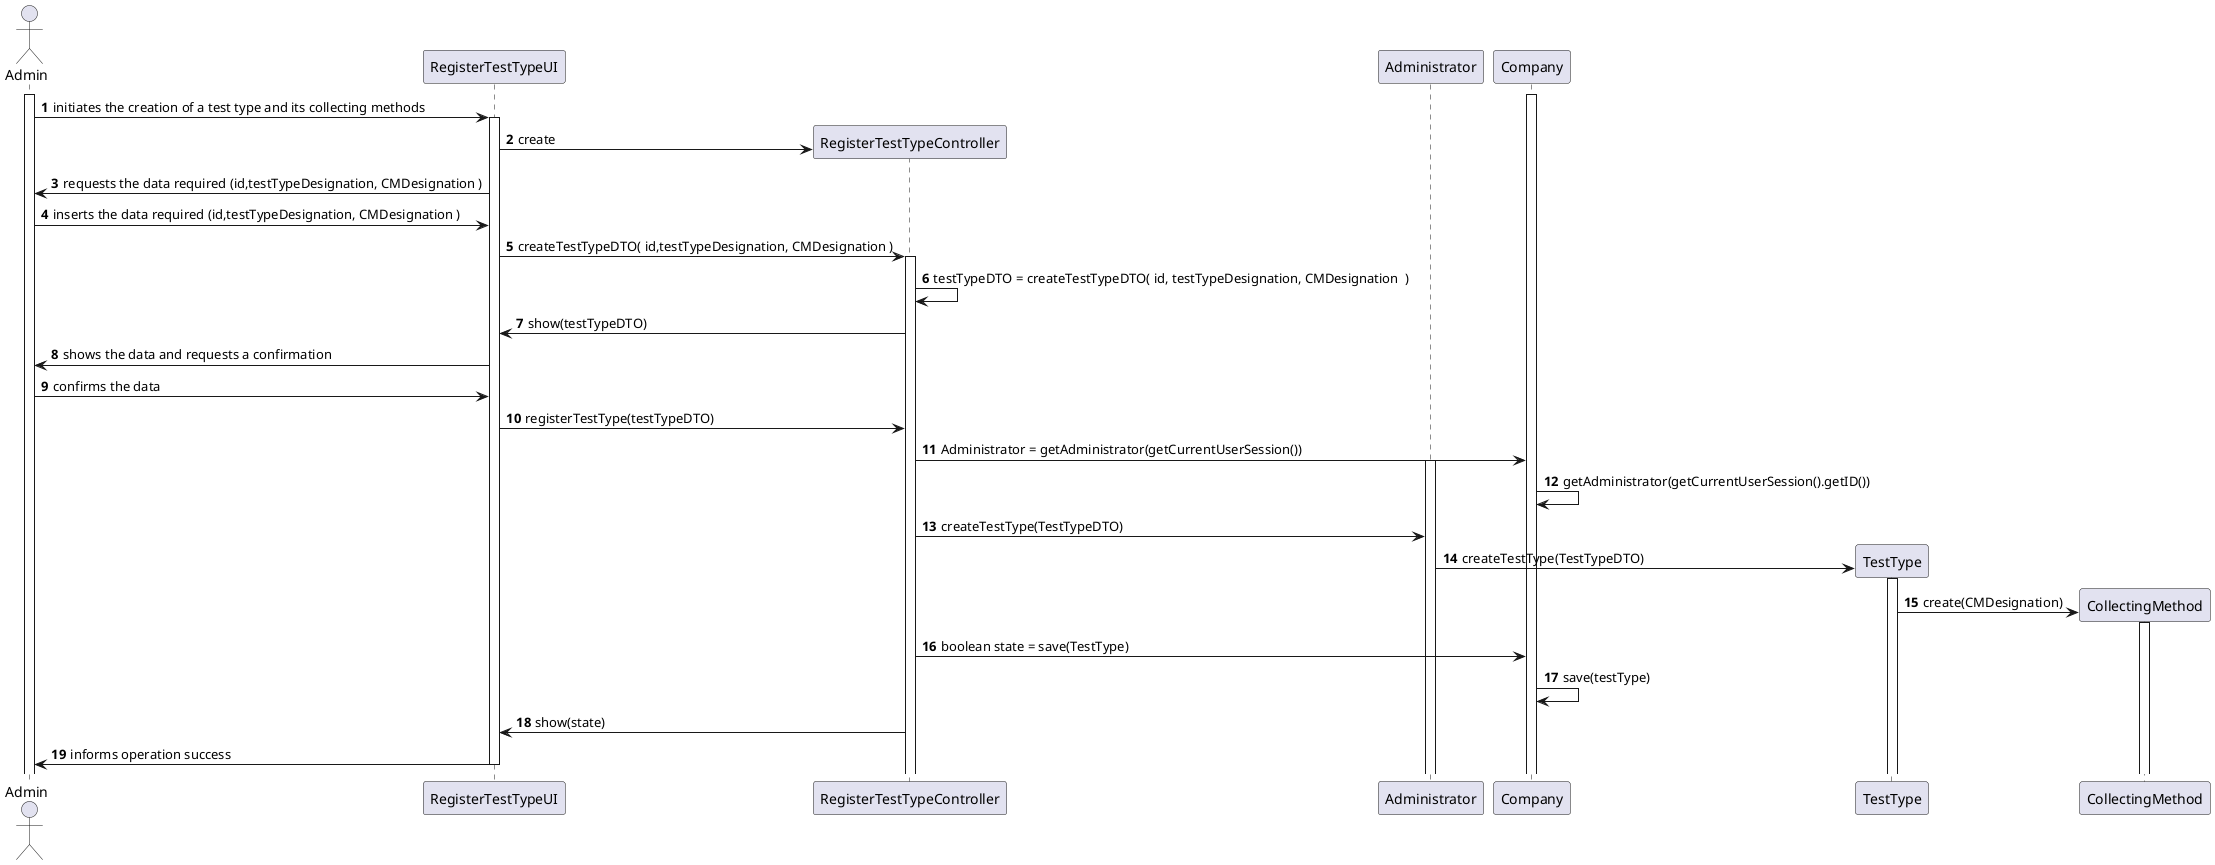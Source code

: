 @startuml
autonumber

actor "Admin" as ADM
participant "RegisterTestTypeUI" as ui
participant "RegisterTestTypeController" as controller
participant "Administrator" as administrator
participant "Company"
activate ADM
activate Company

ADM -> ui : initiates the creation of a test type and its collecting methods
activate ui
ui -> controller ** : create
ui -> ADM : requests the data required (id,testTypeDesignation, CMDesignation )

ADM -> ui : inserts the data required (id,testTypeDesignation, CMDesignation )
ui -> controller : createTestTypeDTO( id,testTypeDesignation, CMDesignation )
activate controller
controller -> controller : testTypeDTO = createTestTypeDTO( id, testTypeDesignation, CMDesignation  )

controller -> ui : show(testTypeDTO)
ui -> ADM : shows the data and requests a confirmation
ADM -> ui : confirms the data



ui -> controller : registerTestType(testTypeDTO)
' class receptionist is the Creator that instantiates the client
controller -> Company : Administrator = getAdministrator(getCurrentUserSession())
activate administrator
Company -> Company : getAdministrator(getCurrentUserSession().getID())


controller -> administrator : createTestType(TestTypeDTO)
administrator -> TestType ** : createTestType(TestTypeDTO)
activate TestType
TestType -> CollectingMethod ** : create(CMDesignation)
activate CollectingMethod
controller -> Company : boolean state = save(TestType)
Company -> Company : save(testType)
ui <- controller : show(state)
ui -> ADM : informs operation success

deactivate ui

@enduml
